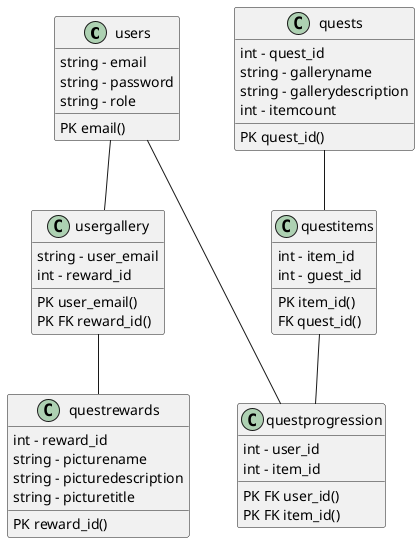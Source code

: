 @startuml
'https://plantuml.com/class-diagram

users -- usergallery
usergallery -- questrewards
users --- questprogression

quests -- questitems
questitems -- questprogression


class users {
    string - email
    string - password
    string - role
    PK email()
}

class usergallery {
    string - user_email
    int - reward_id

    PK user_email()
    PK FK reward_id()
}

class quests {
    int - quest_id
    string - galleryname
    string - gallerydescription
    int - itemcount
    PK quest_id()
}

class questrewards {
    int - reward_id
    string - picturename
    string - picturedescription
    string - picturetitle
    PK reward_id()
}

class questitems {
    int - item_id
    int - guest_id

    PK item_id()
    FK quest_id()
}

class questprogression {
    int - user_id
    int - item_id
    PK FK user_id()
    PK FK item_id()
}

@enduml